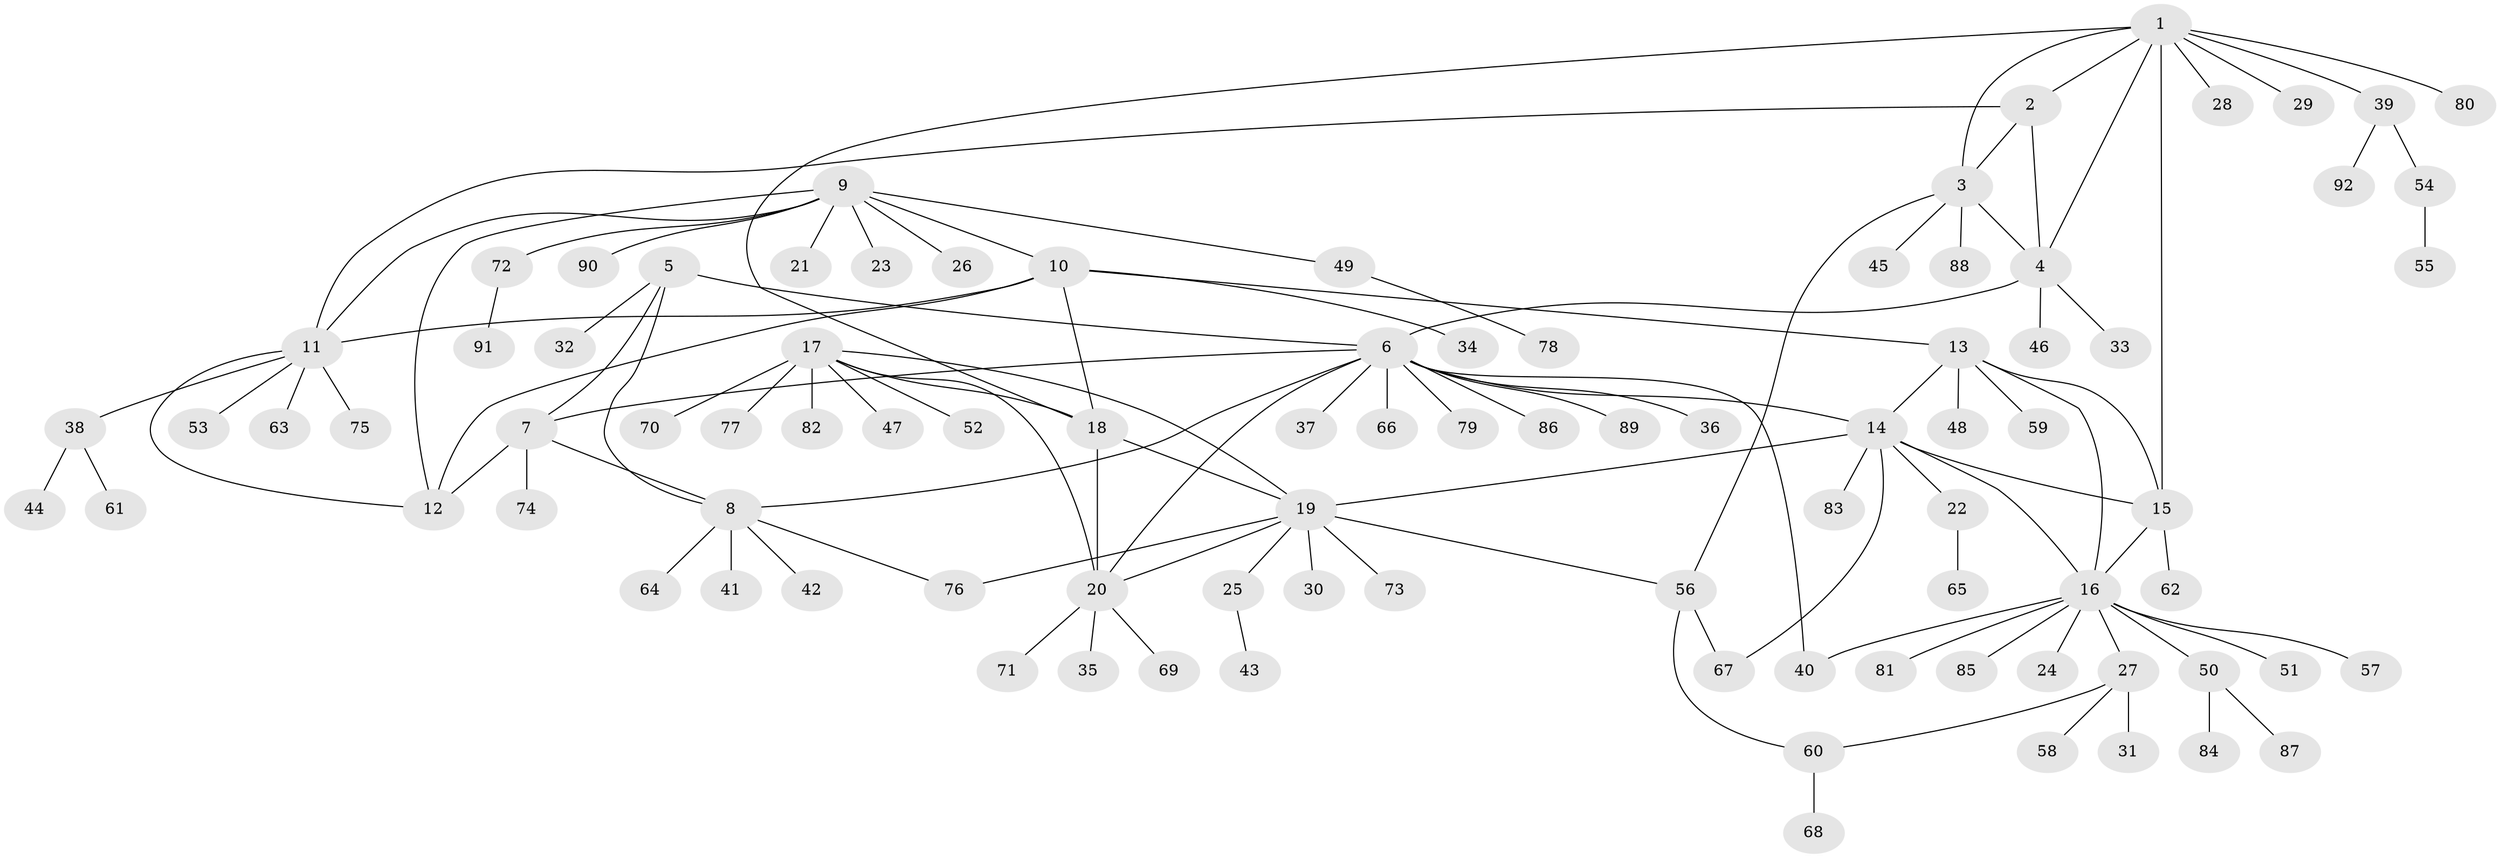 // coarse degree distribution, {8: 0.043478260869565216, 4: 0.15217391304347827, 5: 0.10869565217391304, 7: 0.08695652173913043, 3: 0.06521739130434782, 6: 0.021739130434782608, 1: 0.391304347826087, 2: 0.13043478260869565}
// Generated by graph-tools (version 1.1) at 2025/43/03/06/25 01:43:21]
// undirected, 92 vertices, 117 edges
graph export_dot {
graph [start="1"]
  node [color=gray90,style=filled];
  1;
  2;
  3;
  4;
  5;
  6;
  7;
  8;
  9;
  10;
  11;
  12;
  13;
  14;
  15;
  16;
  17;
  18;
  19;
  20;
  21;
  22;
  23;
  24;
  25;
  26;
  27;
  28;
  29;
  30;
  31;
  32;
  33;
  34;
  35;
  36;
  37;
  38;
  39;
  40;
  41;
  42;
  43;
  44;
  45;
  46;
  47;
  48;
  49;
  50;
  51;
  52;
  53;
  54;
  55;
  56;
  57;
  58;
  59;
  60;
  61;
  62;
  63;
  64;
  65;
  66;
  67;
  68;
  69;
  70;
  71;
  72;
  73;
  74;
  75;
  76;
  77;
  78;
  79;
  80;
  81;
  82;
  83;
  84;
  85;
  86;
  87;
  88;
  89;
  90;
  91;
  92;
  1 -- 2;
  1 -- 3;
  1 -- 4;
  1 -- 15;
  1 -- 18;
  1 -- 28;
  1 -- 29;
  1 -- 39;
  1 -- 80;
  2 -- 3;
  2 -- 4;
  2 -- 11;
  3 -- 4;
  3 -- 45;
  3 -- 56;
  3 -- 88;
  4 -- 6;
  4 -- 33;
  4 -- 46;
  5 -- 6;
  5 -- 7;
  5 -- 8;
  5 -- 32;
  6 -- 7;
  6 -- 8;
  6 -- 14;
  6 -- 20;
  6 -- 36;
  6 -- 37;
  6 -- 40;
  6 -- 66;
  6 -- 79;
  6 -- 86;
  6 -- 89;
  7 -- 8;
  7 -- 12;
  7 -- 74;
  8 -- 41;
  8 -- 42;
  8 -- 64;
  8 -- 76;
  9 -- 10;
  9 -- 11;
  9 -- 12;
  9 -- 21;
  9 -- 23;
  9 -- 26;
  9 -- 49;
  9 -- 72;
  9 -- 90;
  10 -- 11;
  10 -- 12;
  10 -- 13;
  10 -- 18;
  10 -- 34;
  11 -- 12;
  11 -- 38;
  11 -- 53;
  11 -- 63;
  11 -- 75;
  13 -- 14;
  13 -- 15;
  13 -- 16;
  13 -- 48;
  13 -- 59;
  14 -- 15;
  14 -- 16;
  14 -- 19;
  14 -- 22;
  14 -- 67;
  14 -- 83;
  15 -- 16;
  15 -- 62;
  16 -- 24;
  16 -- 27;
  16 -- 40;
  16 -- 50;
  16 -- 51;
  16 -- 57;
  16 -- 81;
  16 -- 85;
  17 -- 18;
  17 -- 19;
  17 -- 20;
  17 -- 47;
  17 -- 52;
  17 -- 70;
  17 -- 77;
  17 -- 82;
  18 -- 19;
  18 -- 20;
  19 -- 20;
  19 -- 25;
  19 -- 30;
  19 -- 56;
  19 -- 73;
  19 -- 76;
  20 -- 35;
  20 -- 69;
  20 -- 71;
  22 -- 65;
  25 -- 43;
  27 -- 31;
  27 -- 58;
  27 -- 60;
  38 -- 44;
  38 -- 61;
  39 -- 54;
  39 -- 92;
  49 -- 78;
  50 -- 84;
  50 -- 87;
  54 -- 55;
  56 -- 60;
  56 -- 67;
  60 -- 68;
  72 -- 91;
}
